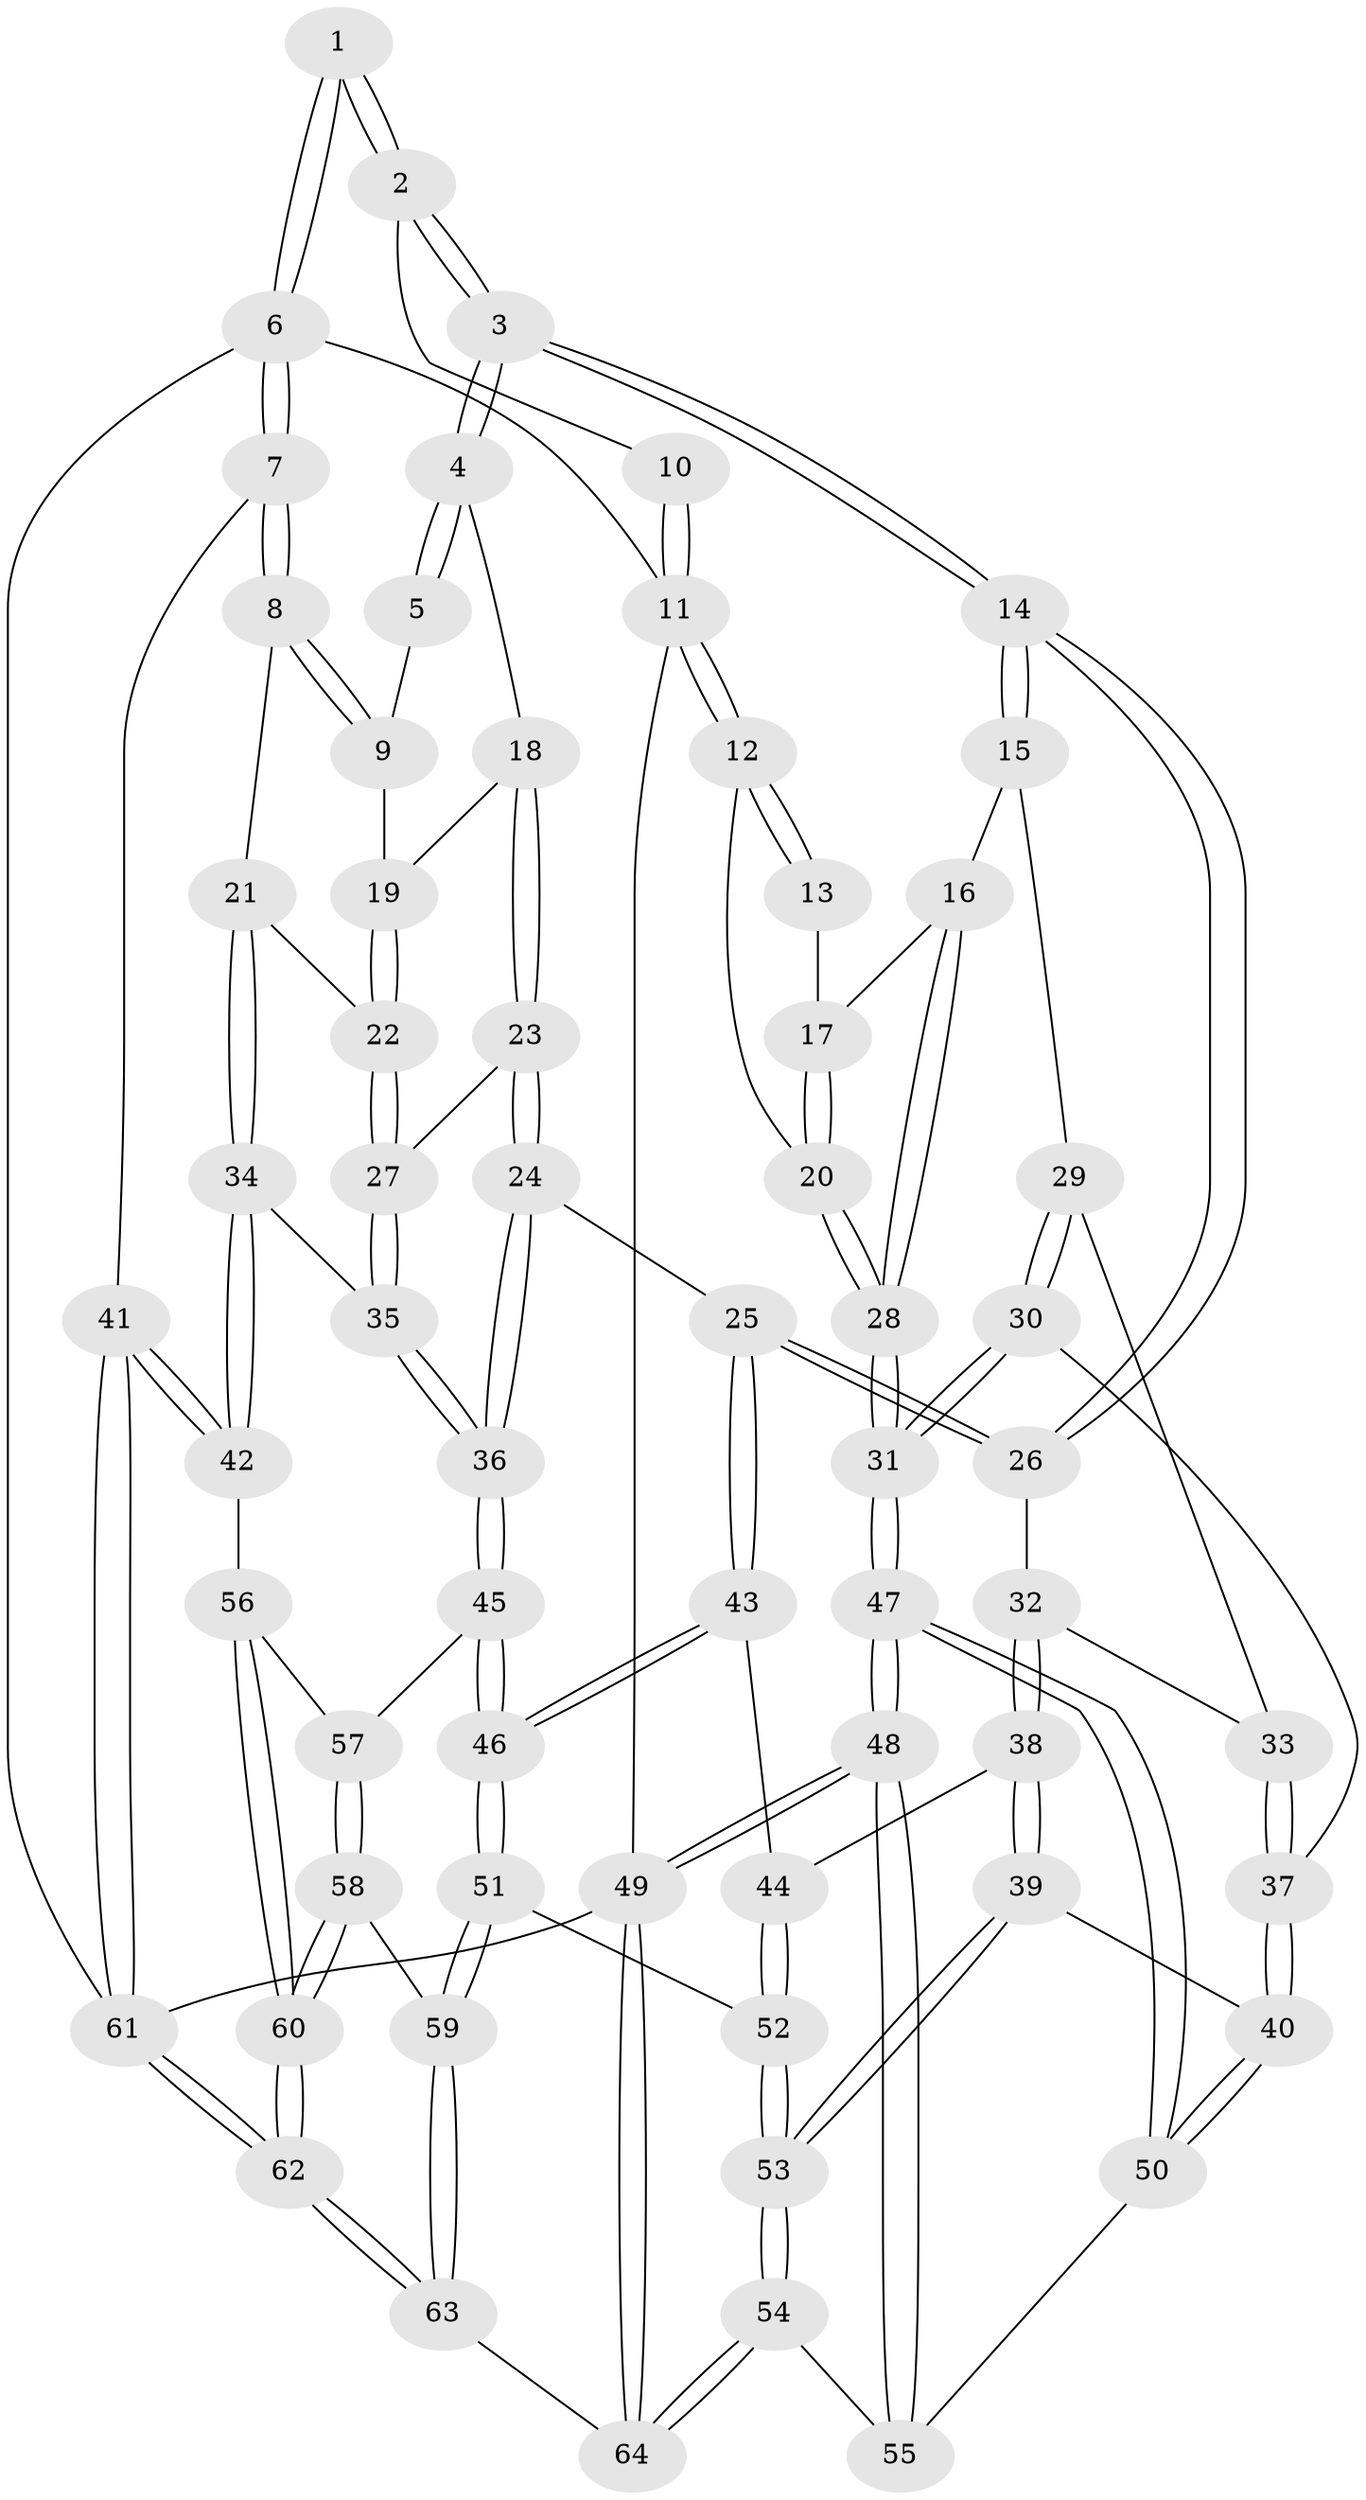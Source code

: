 // Generated by graph-tools (version 1.1) at 2025/03/03/09/25 03:03:22]
// undirected, 64 vertices, 157 edges
graph export_dot {
graph [start="1"]
  node [color=gray90,style=filled];
  1 [pos="+1+0"];
  2 [pos="+0.3654875748859438+0"];
  3 [pos="+0.429743590557889+0.09889211867826946"];
  4 [pos="+0.4829986873020473+0.12313614531289116"];
  5 [pos="+0.8741645998374319+0"];
  6 [pos="+1+0"];
  7 [pos="+1+0.30222024557719995"];
  8 [pos="+1+0.30258676514553956"];
  9 [pos="+0.831310734888772+0.11843403454701962"];
  10 [pos="+0.2922518166925625+0"];
  11 [pos="+0+0"];
  12 [pos="+0+0.20311718274735444"];
  13 [pos="+0.2089551876170047+0.01933951250059476"];
  14 [pos="+0.35634413728098574+0.3553954361184502"];
  15 [pos="+0.1306411942516797+0.31748322772492066"];
  16 [pos="+0.12703322263749245+0.3117179614702896"];
  17 [pos="+0.1202581207913079+0.15959219609467243"];
  18 [pos="+0.60344540062574+0.18576392633266867"];
  19 [pos="+0.8286915964951652+0.12233589540140721"];
  20 [pos="+0+0.23595744242186945"];
  21 [pos="+0.9747787605920384+0.34551449236978327"];
  22 [pos="+0.8486437913082957+0.286060948257814"];
  23 [pos="+0.6609748083742919+0.3280538290570291"];
  24 [pos="+0.5837948378850372+0.41621352472747125"];
  25 [pos="+0.371320905586433+0.3920381884195822"];
  26 [pos="+0.3626832411304808+0.380841677909428"];
  27 [pos="+0.7546619204367468+0.3625035025281456"];
  28 [pos="+0+0.23686814154911384"];
  29 [pos="+0.11612887061908228+0.34820793822376017"];
  30 [pos="+0+0.4643502281421569"];
  31 [pos="+0+0.4588860979749938"];
  32 [pos="+0.22767305791775436+0.4799057841588216"];
  33 [pos="+0.13955746711409184+0.4445841477774212"];
  34 [pos="+0.8532576259839261+0.5605263580502603"];
  35 [pos="+0.7985429185809988+0.5459574621636344"];
  36 [pos="+0.6503046553636128+0.6042044233759299"];
  37 [pos="+0.07539866660023242+0.5225507659106897"];
  38 [pos="+0.18268896904214385+0.5649556878550894"];
  39 [pos="+0.15852948239028244+0.5869954705023408"];
  40 [pos="+0.11682637810651363+0.5810105086561191"];
  41 [pos="+1+0.767100949991451"];
  42 [pos="+0.9517704443463567+0.6472139233855669"];
  43 [pos="+0.381366772477601+0.44023993675889406"];
  44 [pos="+0.3170392444863353+0.5826614609975475"];
  45 [pos="+0.6440512590083403+0.6114457550490637"];
  46 [pos="+0.5447303551654293+0.6770688642748649"];
  47 [pos="+0+0.6976945510154858"];
  48 [pos="+0+1"];
  49 [pos="+0+1"];
  50 [pos="+0.0016880006472889757+0.7025335165634015"];
  51 [pos="+0.5378761287999172+0.6906502240726043"];
  52 [pos="+0.32402591420070864+0.6918945097294629"];
  53 [pos="+0.24709797868910818+0.7423161847386965"];
  54 [pos="+0.21189295995068336+0.8289406994746586"];
  55 [pos="+0.10489947751911301+0.7829857120533729"];
  56 [pos="+0.7872792850295098+0.7638907801118929"];
  57 [pos="+0.7570428118016218+0.7523385319668117"];
  58 [pos="+0.6770044454469815+0.8295770381193717"];
  59 [pos="+0.5412544192935437+0.7404690956126398"];
  60 [pos="+0.8133780232028547+1"];
  61 [pos="+1+1"];
  62 [pos="+0.9350180183472008+1"];
  63 [pos="+0.4190669381401403+1"];
  64 [pos="+0.2680823108640519+1"];
  1 -- 2;
  1 -- 2;
  1 -- 6;
  1 -- 6;
  2 -- 3;
  2 -- 3;
  2 -- 10;
  3 -- 4;
  3 -- 4;
  3 -- 14;
  3 -- 14;
  4 -- 5;
  4 -- 5;
  4 -- 18;
  5 -- 9;
  6 -- 7;
  6 -- 7;
  6 -- 11;
  6 -- 61;
  7 -- 8;
  7 -- 8;
  7 -- 41;
  8 -- 9;
  8 -- 9;
  8 -- 21;
  9 -- 19;
  10 -- 11;
  10 -- 11;
  11 -- 12;
  11 -- 12;
  11 -- 49;
  12 -- 13;
  12 -- 13;
  12 -- 20;
  13 -- 17;
  14 -- 15;
  14 -- 15;
  14 -- 26;
  14 -- 26;
  15 -- 16;
  15 -- 29;
  16 -- 17;
  16 -- 28;
  16 -- 28;
  17 -- 20;
  17 -- 20;
  18 -- 19;
  18 -- 23;
  18 -- 23;
  19 -- 22;
  19 -- 22;
  20 -- 28;
  20 -- 28;
  21 -- 22;
  21 -- 34;
  21 -- 34;
  22 -- 27;
  22 -- 27;
  23 -- 24;
  23 -- 24;
  23 -- 27;
  24 -- 25;
  24 -- 36;
  24 -- 36;
  25 -- 26;
  25 -- 26;
  25 -- 43;
  25 -- 43;
  26 -- 32;
  27 -- 35;
  27 -- 35;
  28 -- 31;
  28 -- 31;
  29 -- 30;
  29 -- 30;
  29 -- 33;
  30 -- 31;
  30 -- 31;
  30 -- 37;
  31 -- 47;
  31 -- 47;
  32 -- 33;
  32 -- 38;
  32 -- 38;
  33 -- 37;
  33 -- 37;
  34 -- 35;
  34 -- 42;
  34 -- 42;
  35 -- 36;
  35 -- 36;
  36 -- 45;
  36 -- 45;
  37 -- 40;
  37 -- 40;
  38 -- 39;
  38 -- 39;
  38 -- 44;
  39 -- 40;
  39 -- 53;
  39 -- 53;
  40 -- 50;
  40 -- 50;
  41 -- 42;
  41 -- 42;
  41 -- 61;
  41 -- 61;
  42 -- 56;
  43 -- 44;
  43 -- 46;
  43 -- 46;
  44 -- 52;
  44 -- 52;
  45 -- 46;
  45 -- 46;
  45 -- 57;
  46 -- 51;
  46 -- 51;
  47 -- 48;
  47 -- 48;
  47 -- 50;
  47 -- 50;
  48 -- 49;
  48 -- 49;
  48 -- 55;
  48 -- 55;
  49 -- 64;
  49 -- 64;
  49 -- 61;
  50 -- 55;
  51 -- 52;
  51 -- 59;
  51 -- 59;
  52 -- 53;
  52 -- 53;
  53 -- 54;
  53 -- 54;
  54 -- 55;
  54 -- 64;
  54 -- 64;
  56 -- 57;
  56 -- 60;
  56 -- 60;
  57 -- 58;
  57 -- 58;
  58 -- 59;
  58 -- 60;
  58 -- 60;
  59 -- 63;
  59 -- 63;
  60 -- 62;
  60 -- 62;
  61 -- 62;
  61 -- 62;
  62 -- 63;
  62 -- 63;
  63 -- 64;
}
